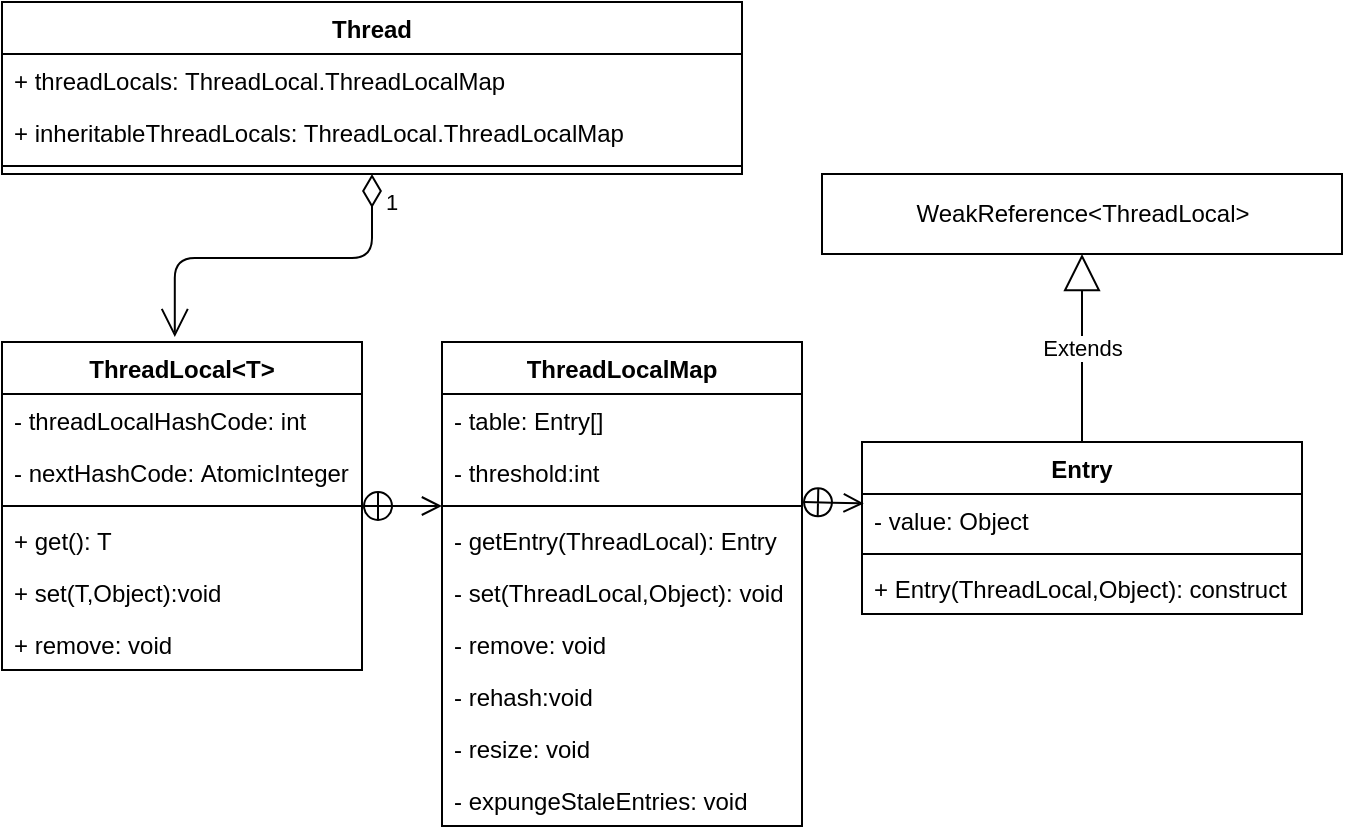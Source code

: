 <mxfile version="12.9.2" type="github"><diagram id="ejHgaZikJqsF52oVv6KH" name="第 1 页"><mxGraphModel dx="950" dy="427" grid="1" gridSize="10" guides="1" tooltips="1" connect="1" arrows="1" fold="1" page="1" pageScale="1" pageWidth="827" pageHeight="1169" math="0" shadow="0"><root><mxCell id="0"/><mxCell id="1" parent="0"/><mxCell id="4RvgcpJaw7gTCKbt_sJQ-6" value="ThreadLocal&lt;T&gt;" style="swimlane;fontStyle=1;align=center;verticalAlign=top;childLayout=stackLayout;horizontal=1;startSize=26;horizontalStack=0;resizeParent=1;resizeParentMax=0;resizeLast=0;collapsible=1;marginBottom=0;" parent="1" vertex="1"><mxGeometry x="70" y="200" width="180" height="164" as="geometry"/></mxCell><mxCell id="4RvgcpJaw7gTCKbt_sJQ-7" value="- threadLocalHashCode: int" style="text;strokeColor=none;fillColor=none;align=left;verticalAlign=top;spacingLeft=4;spacingRight=4;overflow=hidden;rotatable=0;points=[[0,0.5],[1,0.5]];portConstraint=eastwest;" parent="4RvgcpJaw7gTCKbt_sJQ-6" vertex="1"><mxGeometry y="26" width="180" height="26" as="geometry"/></mxCell><mxCell id="4RvgcpJaw7gTCKbt_sJQ-10" value="- nextHashCode: AtomicInteger" style="text;strokeColor=none;fillColor=none;align=left;verticalAlign=top;spacingLeft=4;spacingRight=4;overflow=hidden;rotatable=0;points=[[0,0.5],[1,0.5]];portConstraint=eastwest;" parent="4RvgcpJaw7gTCKbt_sJQ-6" vertex="1"><mxGeometry y="52" width="180" height="26" as="geometry"/></mxCell><mxCell id="4RvgcpJaw7gTCKbt_sJQ-8" value="" style="line;strokeWidth=1;fillColor=none;align=left;verticalAlign=middle;spacingTop=-1;spacingLeft=3;spacingRight=3;rotatable=0;labelPosition=right;points=[];portConstraint=eastwest;" parent="4RvgcpJaw7gTCKbt_sJQ-6" vertex="1"><mxGeometry y="78" width="180" height="8" as="geometry"/></mxCell><mxCell id="4RvgcpJaw7gTCKbt_sJQ-9" value="+ get(): T" style="text;strokeColor=none;fillColor=none;align=left;verticalAlign=top;spacingLeft=4;spacingRight=4;overflow=hidden;rotatable=0;points=[[0,0.5],[1,0.5]];portConstraint=eastwest;" parent="4RvgcpJaw7gTCKbt_sJQ-6" vertex="1"><mxGeometry y="86" width="180" height="26" as="geometry"/></mxCell><mxCell id="4RvgcpJaw7gTCKbt_sJQ-11" value="+ set(T,Object):void" style="text;strokeColor=none;fillColor=none;align=left;verticalAlign=top;spacingLeft=4;spacingRight=4;overflow=hidden;rotatable=0;points=[[0,0.5],[1,0.5]];portConstraint=eastwest;" parent="4RvgcpJaw7gTCKbt_sJQ-6" vertex="1"><mxGeometry y="112" width="180" height="26" as="geometry"/></mxCell><mxCell id="4RvgcpJaw7gTCKbt_sJQ-13" value="+ remove: void" style="text;strokeColor=none;fillColor=none;align=left;verticalAlign=top;spacingLeft=4;spacingRight=4;overflow=hidden;rotatable=0;points=[[0,0.5],[1,0.5]];portConstraint=eastwest;" parent="4RvgcpJaw7gTCKbt_sJQ-6" vertex="1"><mxGeometry y="138" width="180" height="26" as="geometry"/></mxCell><mxCell id="4RvgcpJaw7gTCKbt_sJQ-14" value="ThreadLocalMap" style="swimlane;fontStyle=1;align=center;verticalAlign=top;childLayout=stackLayout;horizontal=1;startSize=26;horizontalStack=0;resizeParent=1;resizeParentMax=0;resizeLast=0;collapsible=1;marginBottom=0;" parent="1" vertex="1"><mxGeometry x="290" y="200" width="180" height="242" as="geometry"><mxRectangle x="290" y="200" width="180" height="26" as="alternateBounds"/></mxGeometry></mxCell><mxCell id="4RvgcpJaw7gTCKbt_sJQ-15" value="- table: Entry[]" style="text;strokeColor=none;fillColor=none;align=left;verticalAlign=top;spacingLeft=4;spacingRight=4;overflow=hidden;rotatable=0;points=[[0,0.5],[1,0.5]];portConstraint=eastwest;" parent="4RvgcpJaw7gTCKbt_sJQ-14" vertex="1"><mxGeometry y="26" width="180" height="26" as="geometry"/></mxCell><mxCell id="4RvgcpJaw7gTCKbt_sJQ-18" value="- threshold:int" style="text;strokeColor=none;fillColor=none;align=left;verticalAlign=top;spacingLeft=4;spacingRight=4;overflow=hidden;rotatable=0;points=[[0,0.5],[1,0.5]];portConstraint=eastwest;" parent="4RvgcpJaw7gTCKbt_sJQ-14" vertex="1"><mxGeometry y="52" width="180" height="26" as="geometry"/></mxCell><mxCell id="4RvgcpJaw7gTCKbt_sJQ-16" value="" style="line;strokeWidth=1;fillColor=none;align=left;verticalAlign=middle;spacingTop=-1;spacingLeft=3;spacingRight=3;rotatable=0;labelPosition=right;points=[];portConstraint=eastwest;" parent="4RvgcpJaw7gTCKbt_sJQ-14" vertex="1"><mxGeometry y="78" width="180" height="8" as="geometry"/></mxCell><mxCell id="4RvgcpJaw7gTCKbt_sJQ-17" value="- getEntry(ThreadLocal): Entry" style="text;strokeColor=none;fillColor=none;align=left;verticalAlign=top;spacingLeft=4;spacingRight=4;overflow=hidden;rotatable=0;points=[[0,0.5],[1,0.5]];portConstraint=eastwest;" parent="4RvgcpJaw7gTCKbt_sJQ-14" vertex="1"><mxGeometry y="86" width="180" height="26" as="geometry"/></mxCell><mxCell id="4RvgcpJaw7gTCKbt_sJQ-19" value="- set(ThreadLocal,Object): void" style="text;strokeColor=none;fillColor=none;align=left;verticalAlign=top;spacingLeft=4;spacingRight=4;overflow=hidden;rotatable=0;points=[[0,0.5],[1,0.5]];portConstraint=eastwest;" parent="4RvgcpJaw7gTCKbt_sJQ-14" vertex="1"><mxGeometry y="112" width="180" height="26" as="geometry"/></mxCell><mxCell id="4RvgcpJaw7gTCKbt_sJQ-20" value="- remove: void" style="text;strokeColor=none;fillColor=none;align=left;verticalAlign=top;spacingLeft=4;spacingRight=4;overflow=hidden;rotatable=0;points=[[0,0.5],[1,0.5]];portConstraint=eastwest;" parent="4RvgcpJaw7gTCKbt_sJQ-14" vertex="1"><mxGeometry y="138" width="180" height="26" as="geometry"/></mxCell><mxCell id="4RvgcpJaw7gTCKbt_sJQ-21" value="- rehash:void" style="text;strokeColor=none;fillColor=none;align=left;verticalAlign=top;spacingLeft=4;spacingRight=4;overflow=hidden;rotatable=0;points=[[0,0.5],[1,0.5]];portConstraint=eastwest;" parent="4RvgcpJaw7gTCKbt_sJQ-14" vertex="1"><mxGeometry y="164" width="180" height="26" as="geometry"/></mxCell><mxCell id="4RvgcpJaw7gTCKbt_sJQ-22" value="- resize: void" style="text;strokeColor=none;fillColor=none;align=left;verticalAlign=top;spacingLeft=4;spacingRight=4;overflow=hidden;rotatable=0;points=[[0,0.5],[1,0.5]];portConstraint=eastwest;" parent="4RvgcpJaw7gTCKbt_sJQ-14" vertex="1"><mxGeometry y="190" width="180" height="26" as="geometry"/></mxCell><mxCell id="4RvgcpJaw7gTCKbt_sJQ-23" value="- expungeStaleEntries: void" style="text;strokeColor=none;fillColor=none;align=left;verticalAlign=top;spacingLeft=4;spacingRight=4;overflow=hidden;rotatable=0;points=[[0,0.5],[1,0.5]];portConstraint=eastwest;" parent="4RvgcpJaw7gTCKbt_sJQ-14" vertex="1"><mxGeometry y="216" width="180" height="26" as="geometry"/></mxCell><mxCell id="4RvgcpJaw7gTCKbt_sJQ-28" value="WeakReference&amp;lt;ThreadLocal&amp;gt;" style="html=1;" parent="1" vertex="1"><mxGeometry x="480" y="116" width="260" height="40" as="geometry"/></mxCell><mxCell id="4RvgcpJaw7gTCKbt_sJQ-29" value="Extends" style="endArrow=block;endSize=16;endFill=0;html=1;exitX=0.5;exitY=0;exitDx=0;exitDy=0;entryX=0.5;entryY=1;entryDx=0;entryDy=0;" parent="1" source="4RvgcpJaw7gTCKbt_sJQ-24" target="4RvgcpJaw7gTCKbt_sJQ-28" edge="1"><mxGeometry width="160" relative="1" as="geometry"><mxPoint x="620" y="150" as="sourcePoint"/><mxPoint x="780" y="150" as="targetPoint"/></mxGeometry></mxCell><mxCell id="4RvgcpJaw7gTCKbt_sJQ-30" value="" style="endArrow=open;startArrow=circlePlus;endFill=0;startFill=0;endSize=8;html=1;exitX=1;exitY=0.5;exitDx=0;exitDy=0;" parent="1" source="4RvgcpJaw7gTCKbt_sJQ-6" edge="1"><mxGeometry width="160" relative="1" as="geometry"><mxPoint x="240" y="270" as="sourcePoint"/><mxPoint x="290" y="282" as="targetPoint"/></mxGeometry></mxCell><mxCell id="4RvgcpJaw7gTCKbt_sJQ-31" value="" style="endArrow=open;startArrow=circlePlus;endFill=0;startFill=0;endSize=8;html=1;exitX=1;exitY=1.077;exitDx=0;exitDy=0;exitPerimeter=0;entryX=0.004;entryY=0.181;entryDx=0;entryDy=0;entryPerimeter=0;" parent="1" source="4RvgcpJaw7gTCKbt_sJQ-18" target="4RvgcpJaw7gTCKbt_sJQ-25" edge="1"><mxGeometry width="160" relative="1" as="geometry"><mxPoint x="550" y="320" as="sourcePoint"/><mxPoint x="710" y="320" as="targetPoint"/></mxGeometry></mxCell><mxCell id="4RvgcpJaw7gTCKbt_sJQ-24" value="Entry" style="swimlane;fontStyle=1;align=center;verticalAlign=top;childLayout=stackLayout;horizontal=1;startSize=26;horizontalStack=0;resizeParent=1;resizeParentMax=0;resizeLast=0;collapsible=1;marginBottom=0;" parent="1" vertex="1"><mxGeometry x="500" y="250" width="220" height="86" as="geometry"/></mxCell><mxCell id="4RvgcpJaw7gTCKbt_sJQ-25" value="- value: Object" style="text;strokeColor=none;fillColor=none;align=left;verticalAlign=top;spacingLeft=4;spacingRight=4;overflow=hidden;rotatable=0;points=[[0,0.5],[1,0.5]];portConstraint=eastwest;" parent="4RvgcpJaw7gTCKbt_sJQ-24" vertex="1"><mxGeometry y="26" width="220" height="26" as="geometry"/></mxCell><mxCell id="4RvgcpJaw7gTCKbt_sJQ-26" value="" style="line;strokeWidth=1;fillColor=none;align=left;verticalAlign=middle;spacingTop=-1;spacingLeft=3;spacingRight=3;rotatable=0;labelPosition=right;points=[];portConstraint=eastwest;" parent="4RvgcpJaw7gTCKbt_sJQ-24" vertex="1"><mxGeometry y="52" width="220" height="8" as="geometry"/></mxCell><mxCell id="48ReOFa9jSdb_0T-KWa5-1" value="+ Entry(ThreadLocal,Object): construct" style="text;strokeColor=none;fillColor=none;align=left;verticalAlign=top;spacingLeft=4;spacingRight=4;overflow=hidden;rotatable=0;points=[[0,0.5],[1,0.5]];portConstraint=eastwest;" vertex="1" parent="4RvgcpJaw7gTCKbt_sJQ-24"><mxGeometry y="60" width="220" height="26" as="geometry"/></mxCell><mxCell id="4RvgcpJaw7gTCKbt_sJQ-1" value="Thread" style="swimlane;fontStyle=1;align=center;verticalAlign=top;childLayout=stackLayout;horizontal=1;startSize=26;horizontalStack=0;resizeParent=1;resizeParentMax=0;resizeLast=0;collapsible=1;marginBottom=0;" parent="1" vertex="1"><mxGeometry x="70" y="30" width="370" height="86" as="geometry"/></mxCell><mxCell id="4RvgcpJaw7gTCKbt_sJQ-2" value="+ threadLocals: ThreadLocal.ThreadLocalMap" style="text;strokeColor=none;fillColor=none;align=left;verticalAlign=top;spacingLeft=4;spacingRight=4;overflow=hidden;rotatable=0;points=[[0,0.5],[1,0.5]];portConstraint=eastwest;" parent="4RvgcpJaw7gTCKbt_sJQ-1" vertex="1"><mxGeometry y="26" width="370" height="26" as="geometry"/></mxCell><mxCell id="4RvgcpJaw7gTCKbt_sJQ-5" value="+ inheritableThreadLocals: ThreadLocal.ThreadLocalMap" style="text;strokeColor=none;fillColor=none;align=left;verticalAlign=top;spacingLeft=4;spacingRight=4;overflow=hidden;rotatable=0;points=[[0,0.5],[1,0.5]];portConstraint=eastwest;" parent="4RvgcpJaw7gTCKbt_sJQ-1" vertex="1"><mxGeometry y="52" width="370" height="26" as="geometry"/></mxCell><mxCell id="4RvgcpJaw7gTCKbt_sJQ-3" value="" style="line;strokeWidth=1;fillColor=none;align=left;verticalAlign=middle;spacingTop=-1;spacingLeft=3;spacingRight=3;rotatable=0;labelPosition=right;points=[];portConstraint=eastwest;" parent="4RvgcpJaw7gTCKbt_sJQ-1" vertex="1"><mxGeometry y="78" width="370" height="8" as="geometry"/></mxCell><mxCell id="4RvgcpJaw7gTCKbt_sJQ-33" value="1" style="endArrow=open;html=1;endSize=12;startArrow=diamondThin;startSize=14;startFill=0;edgeStyle=orthogonalEdgeStyle;align=left;verticalAlign=bottom;entryX=0.48;entryY=-0.015;entryDx=0;entryDy=0;entryPerimeter=0;exitX=0.5;exitY=1;exitDx=0;exitDy=0;" parent="1" source="4RvgcpJaw7gTCKbt_sJQ-1" target="4RvgcpJaw7gTCKbt_sJQ-6" edge="1"><mxGeometry x="-0.747" y="5" relative="1" as="geometry"><mxPoint x="200" y="150" as="sourcePoint"/><mxPoint x="360" y="150" as="targetPoint"/><mxPoint as="offset"/></mxGeometry></mxCell></root></mxGraphModel></diagram></mxfile>